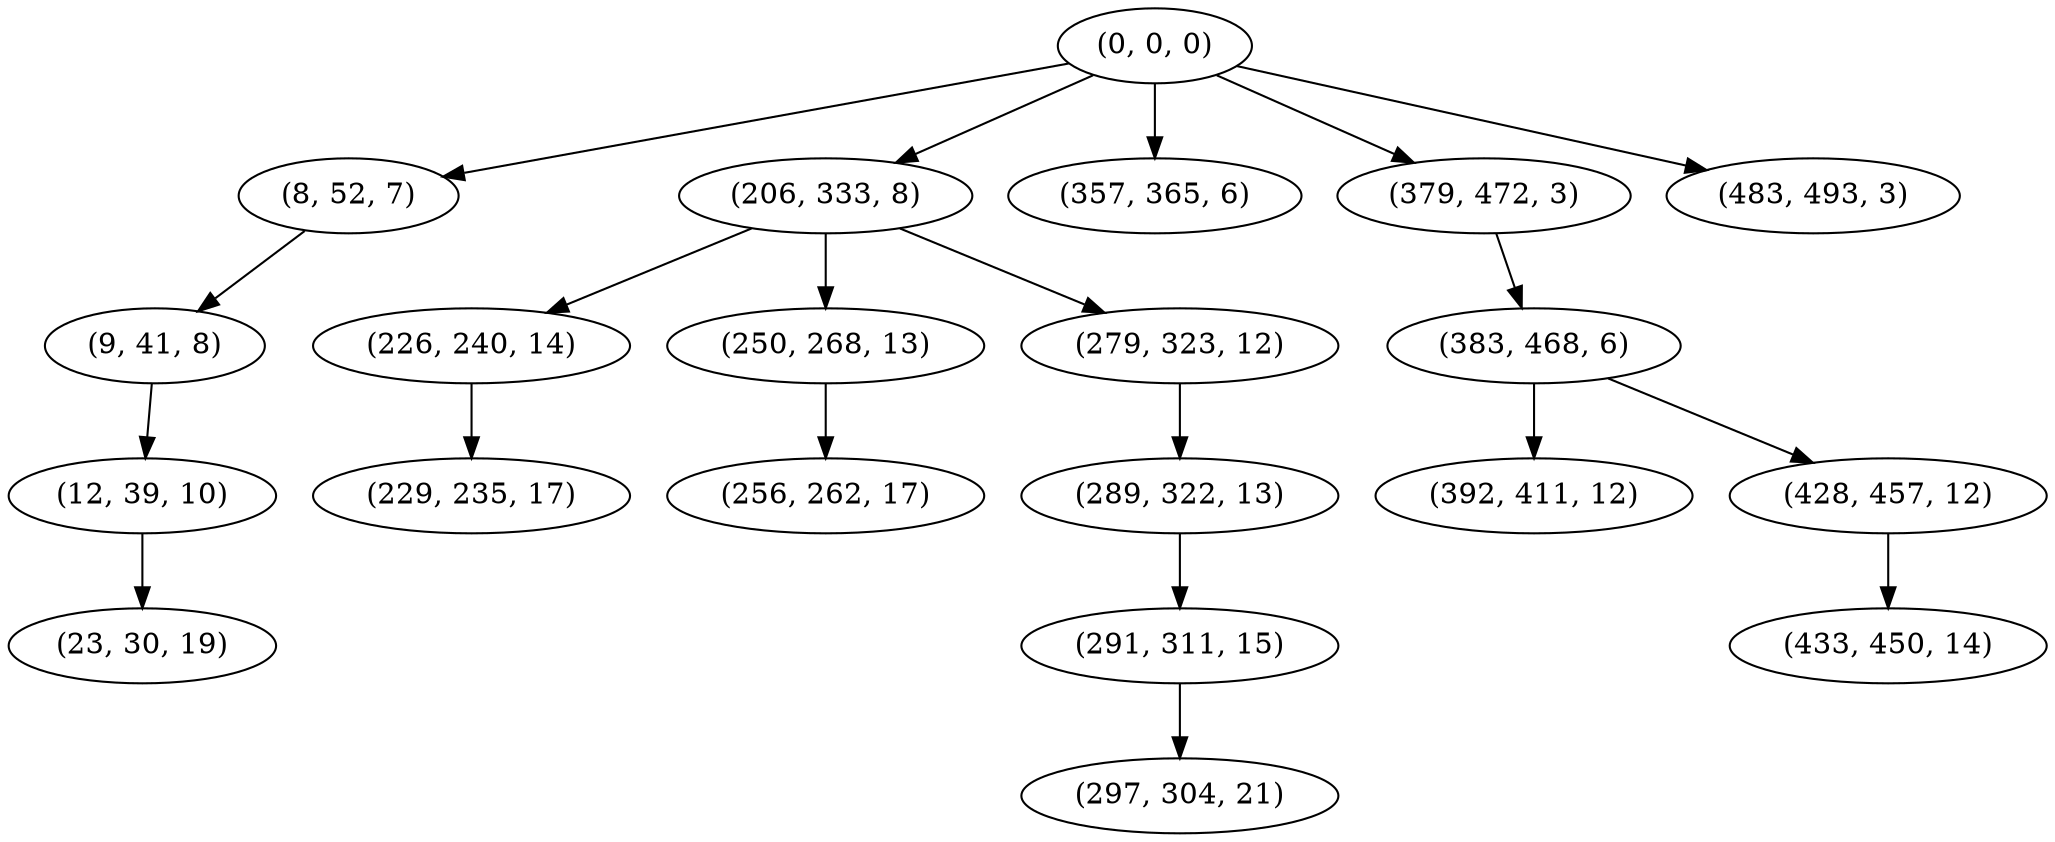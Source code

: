 digraph tree {
    "(0, 0, 0)";
    "(8, 52, 7)";
    "(9, 41, 8)";
    "(12, 39, 10)";
    "(23, 30, 19)";
    "(206, 333, 8)";
    "(226, 240, 14)";
    "(229, 235, 17)";
    "(250, 268, 13)";
    "(256, 262, 17)";
    "(279, 323, 12)";
    "(289, 322, 13)";
    "(291, 311, 15)";
    "(297, 304, 21)";
    "(357, 365, 6)";
    "(379, 472, 3)";
    "(383, 468, 6)";
    "(392, 411, 12)";
    "(428, 457, 12)";
    "(433, 450, 14)";
    "(483, 493, 3)";
    "(0, 0, 0)" -> "(8, 52, 7)";
    "(0, 0, 0)" -> "(206, 333, 8)";
    "(0, 0, 0)" -> "(357, 365, 6)";
    "(0, 0, 0)" -> "(379, 472, 3)";
    "(0, 0, 0)" -> "(483, 493, 3)";
    "(8, 52, 7)" -> "(9, 41, 8)";
    "(9, 41, 8)" -> "(12, 39, 10)";
    "(12, 39, 10)" -> "(23, 30, 19)";
    "(206, 333, 8)" -> "(226, 240, 14)";
    "(206, 333, 8)" -> "(250, 268, 13)";
    "(206, 333, 8)" -> "(279, 323, 12)";
    "(226, 240, 14)" -> "(229, 235, 17)";
    "(250, 268, 13)" -> "(256, 262, 17)";
    "(279, 323, 12)" -> "(289, 322, 13)";
    "(289, 322, 13)" -> "(291, 311, 15)";
    "(291, 311, 15)" -> "(297, 304, 21)";
    "(379, 472, 3)" -> "(383, 468, 6)";
    "(383, 468, 6)" -> "(392, 411, 12)";
    "(383, 468, 6)" -> "(428, 457, 12)";
    "(428, 457, 12)" -> "(433, 450, 14)";
}
